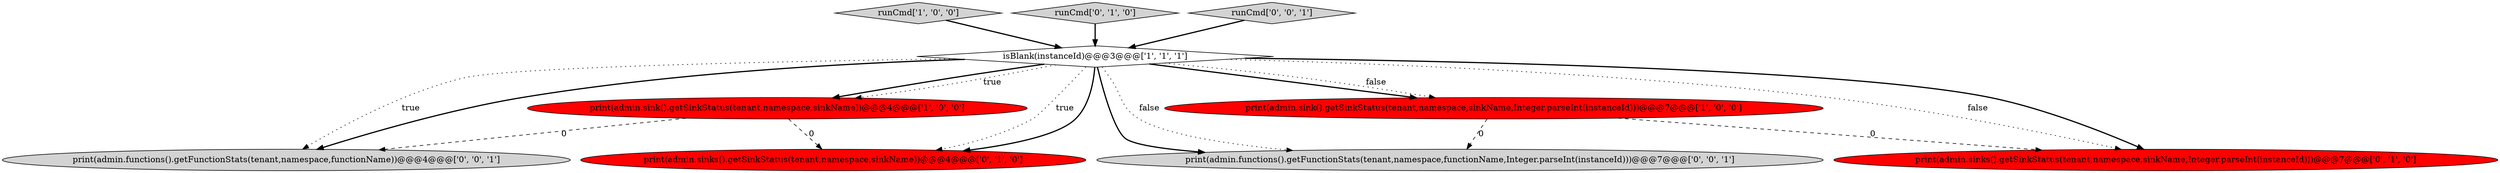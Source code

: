 digraph {
0 [style = filled, label = "runCmd['1', '0', '0']", fillcolor = lightgray, shape = diamond image = "AAA0AAABBB1BBB"];
7 [style = filled, label = "print(admin.functions().getFunctionStats(tenant,namespace,functionName))@@@4@@@['0', '0', '1']", fillcolor = lightgray, shape = ellipse image = "AAA0AAABBB3BBB"];
3 [style = filled, label = "isBlank(instanceId)@@@3@@@['1', '1', '1']", fillcolor = white, shape = diamond image = "AAA0AAABBB1BBB"];
6 [style = filled, label = "runCmd['0', '1', '0']", fillcolor = lightgray, shape = diamond image = "AAA0AAABBB2BBB"];
2 [style = filled, label = "print(admin.sink().getSinkStatus(tenant,namespace,sinkName,Integer.parseInt(instanceId)))@@@7@@@['1', '0', '0']", fillcolor = red, shape = ellipse image = "AAA1AAABBB1BBB"];
8 [style = filled, label = "runCmd['0', '0', '1']", fillcolor = lightgray, shape = diamond image = "AAA0AAABBB3BBB"];
9 [style = filled, label = "print(admin.functions().getFunctionStats(tenant,namespace,functionName,Integer.parseInt(instanceId)))@@@7@@@['0', '0', '1']", fillcolor = lightgray, shape = ellipse image = "AAA0AAABBB3BBB"];
1 [style = filled, label = "print(admin.sink().getSinkStatus(tenant,namespace,sinkName))@@@4@@@['1', '0', '0']", fillcolor = red, shape = ellipse image = "AAA1AAABBB1BBB"];
4 [style = filled, label = "print(admin.sinks().getSinkStatus(tenant,namespace,sinkName,Integer.parseInt(instanceId)))@@@7@@@['0', '1', '0']", fillcolor = red, shape = ellipse image = "AAA1AAABBB2BBB"];
5 [style = filled, label = "print(admin.sinks().getSinkStatus(tenant,namespace,sinkName))@@@4@@@['0', '1', '0']", fillcolor = red, shape = ellipse image = "AAA1AAABBB2BBB"];
0->3 [style = bold, label=""];
3->9 [style = bold, label=""];
6->3 [style = bold, label=""];
3->7 [style = dotted, label="true"];
3->9 [style = dotted, label="false"];
3->5 [style = dotted, label="true"];
3->5 [style = bold, label=""];
1->5 [style = dashed, label="0"];
1->7 [style = dashed, label="0"];
3->2 [style = bold, label=""];
3->1 [style = bold, label=""];
3->7 [style = bold, label=""];
3->2 [style = dotted, label="false"];
2->9 [style = dashed, label="0"];
3->1 [style = dotted, label="true"];
3->4 [style = dotted, label="false"];
3->4 [style = bold, label=""];
2->4 [style = dashed, label="0"];
8->3 [style = bold, label=""];
}

